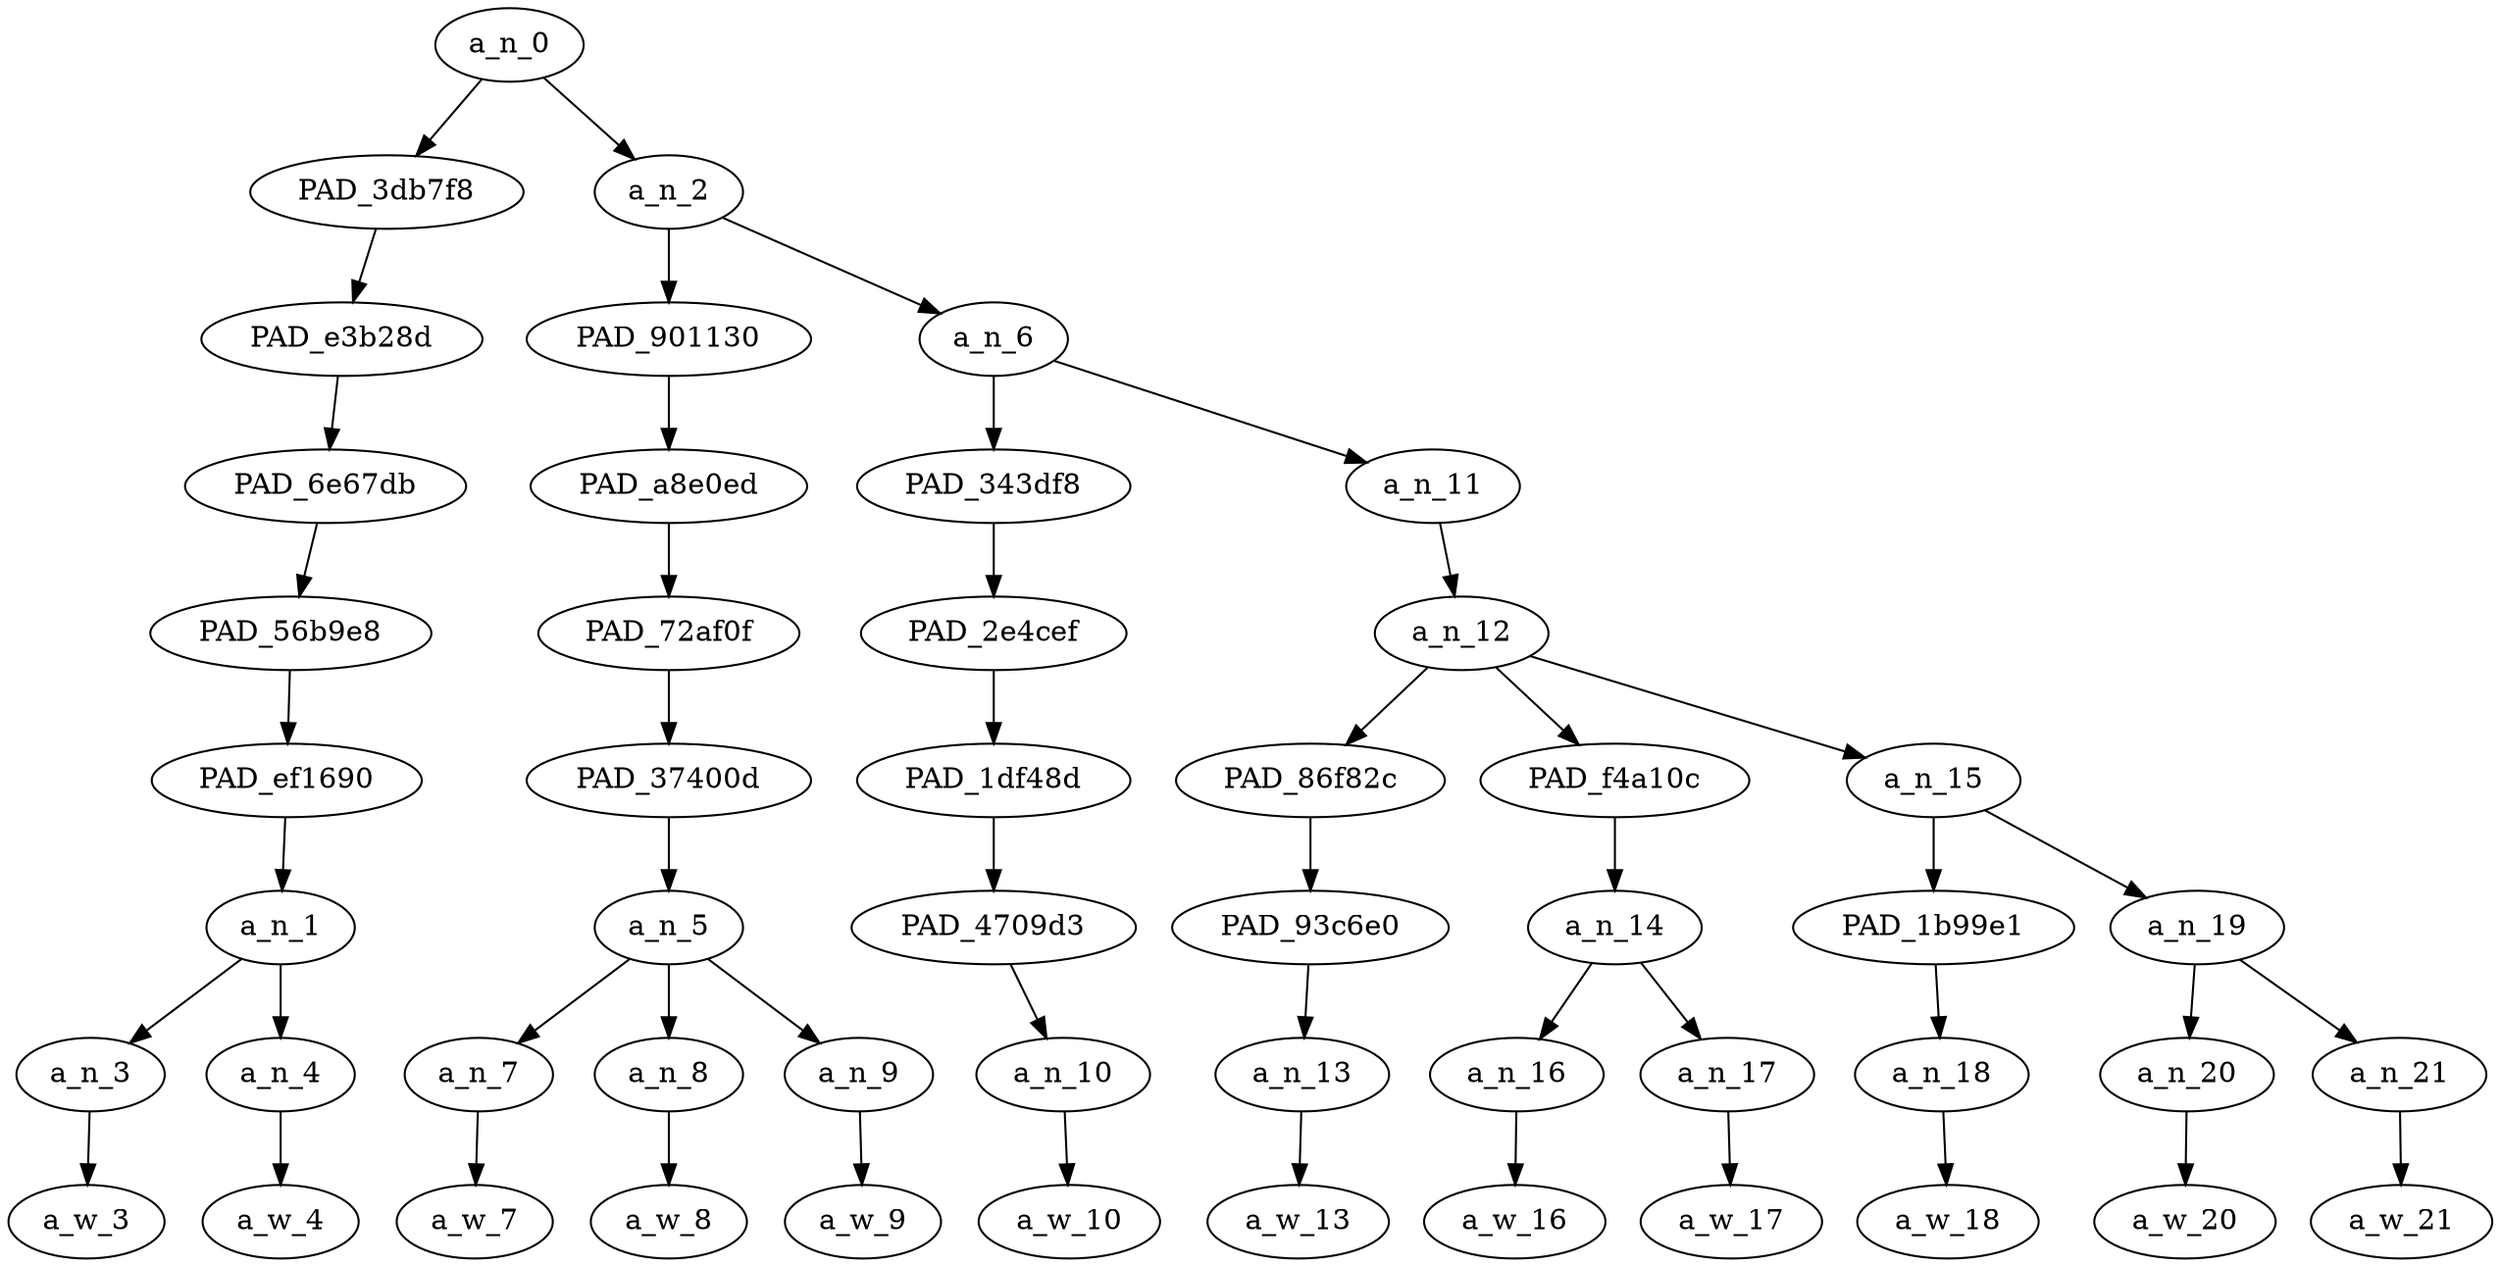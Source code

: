 strict digraph "" {
	a_n_0	[div_dir=1,
		index=0,
		level=8,
		pos="2.59375,8!",
		text_span="[0, 1, 2, 3, 4, 5, 6, 7, 8, 9, 10, 11]",
		value=1.00000002];
	PAD_3db7f8	[div_dir=1,
		index=0,
		level=7,
		pos="0.5,7!",
		text_span="[0, 1]",
		value=0.36942179];
	a_n_0 -> PAD_3db7f8;
	a_n_2	[div_dir=1,
		index=1,
		level=7,
		pos="4.6875,7!",
		text_span="[2, 3, 4, 5, 6, 7, 8, 9, 10, 11]",
		value=0.63009378];
	a_n_0 -> a_n_2;
	PAD_e3b28d	[div_dir=1,
		index=0,
		level=6,
		pos="0.5,6!",
		text_span="[0, 1]",
		value=0.36942179];
	PAD_3db7f8 -> PAD_e3b28d;
	PAD_6e67db	[div_dir=1,
		index=0,
		level=5,
		pos="0.5,5!",
		text_span="[0, 1]",
		value=0.36942179];
	PAD_e3b28d -> PAD_6e67db;
	PAD_56b9e8	[div_dir=1,
		index=0,
		level=4,
		pos="0.5,4!",
		text_span="[0, 1]",
		value=0.36942179];
	PAD_6e67db -> PAD_56b9e8;
	PAD_ef1690	[div_dir=1,
		index=0,
		level=3,
		pos="0.5,3!",
		text_span="[0, 1]",
		value=0.36942179];
	PAD_56b9e8 -> PAD_ef1690;
	a_n_1	[div_dir=1,
		index=0,
		level=2,
		pos="0.5,2!",
		text_span="[0, 1]",
		value=0.36942179];
	PAD_ef1690 -> a_n_1;
	a_n_3	[div_dir=1,
		index=0,
		level=1,
		pos="0.0,1!",
		text_span="[0]",
		value=0.16617781];
	a_n_1 -> a_n_3;
	a_n_4	[div_dir=1,
		index=1,
		level=1,
		pos="1.0,1!",
		text_span="[1]",
		value=0.20303804];
	a_n_1 -> a_n_4;
	a_w_3	[div_dir=0,
		index=0,
		level=0,
		pos="0,0!",
		text_span="[0]",
		value=taserface];
	a_n_3 -> a_w_3;
	a_w_4	[div_dir=0,
		index=1,
		level=0,
		pos="1,0!",
		text_span="[1]",
		value=ahahahahahahahahahahahaha];
	a_n_4 -> a_w_4;
	PAD_901130	[div_dir=1,
		index=1,
		level=6,
		pos="3.0,6!",
		text_span="[2, 3, 4]",
		value=0.08309522];
	a_n_2 -> PAD_901130;
	a_n_6	[div_dir=1,
		index=2,
		level=6,
		pos="6.375,6!",
		text_span="[5, 6, 7, 8, 9, 10, 11]",
		value=0.54649696];
	a_n_2 -> a_n_6;
	PAD_a8e0ed	[div_dir=1,
		index=1,
		level=5,
		pos="3.0,5!",
		text_span="[2, 3, 4]",
		value=0.08309522];
	PAD_901130 -> PAD_a8e0ed;
	PAD_72af0f	[div_dir=1,
		index=1,
		level=4,
		pos="3.0,4!",
		text_span="[2, 3, 4]",
		value=0.08309522];
	PAD_a8e0ed -> PAD_72af0f;
	PAD_37400d	[div_dir=1,
		index=1,
		level=3,
		pos="3.0,3!",
		text_span="[2, 3, 4]",
		value=0.08309522];
	PAD_72af0f -> PAD_37400d;
	a_n_5	[div_dir=1,
		index=1,
		level=2,
		pos="3.0,2!",
		text_span="[2, 3, 4]",
		value=0.08309522];
	PAD_37400d -> a_n_5;
	a_n_7	[div_dir=1,
		index=2,
		level=1,
		pos="2.0,1!",
		text_span="[2]",
		value=0.02329119];
	a_n_5 -> a_n_7;
	a_n_8	[div_dir=1,
		index=3,
		level=1,
		pos="3.0,1!",
		text_span="[3]",
		value=0.02072814];
	a_n_5 -> a_n_8;
	a_n_9	[div_dir=1,
		index=4,
		level=1,
		pos="4.0,1!",
		text_span="[4]",
		value=0.03896867];
	a_n_5 -> a_n_9;
	a_w_7	[div_dir=0,
		index=2,
		level=0,
		pos="2,0!",
		text_span="[2]",
		value=almost];
	a_n_7 -> a_w_7;
	a_w_8	[div_dir=0,
		index=3,
		level=0,
		pos="3,0!",
		text_span="[3]",
		value=as];
	a_n_8 -> a_w_8;
	a_w_9	[div_dir=0,
		index=4,
		level=0,
		pos="4,0!",
		text_span="[4]",
		value=hilarious];
	a_n_9 -> a_w_9;
	PAD_343df8	[div_dir=-1,
		index=2,
		level=5,
		pos="5.0,5!",
		text_span="[5]",
		value=0.02160583];
	a_n_6 -> PAD_343df8;
	a_n_11	[div_dir=1,
		index=3,
		level=5,
		pos="7.75,5!",
		text_span="[6, 7, 8, 9, 10, 11]",
		value=0.52437818];
	a_n_6 -> a_n_11;
	PAD_2e4cef	[div_dir=-1,
		index=2,
		level=4,
		pos="5.0,4!",
		text_span="[5]",
		value=0.02160583];
	PAD_343df8 -> PAD_2e4cef;
	PAD_1df48d	[div_dir=-1,
		index=2,
		level=3,
		pos="5.0,3!",
		text_span="[5]",
		value=0.02160583];
	PAD_2e4cef -> PAD_1df48d;
	PAD_4709d3	[div_dir=-1,
		index=2,
		level=2,
		pos="5.0,2!",
		text_span="[5]",
		value=0.02160583];
	PAD_1df48d -> PAD_4709d3;
	a_n_10	[div_dir=-1,
		index=5,
		level=1,
		pos="5.0,1!",
		text_span="[5]",
		value=0.02160583];
	PAD_4709d3 -> a_n_10;
	a_w_10	[div_dir=0,
		index=5,
		level=0,
		pos="5,0!",
		text_span="[5]",
		value=as1];
	a_n_10 -> a_w_10;
	a_n_12	[div_dir=1,
		index=3,
		level=4,
		pos="7.75,4!",
		text_span="[6, 7, 8, 9, 10, 11]",
		value=0.52379760];
	a_n_11 -> a_n_12;
	PAD_86f82c	[div_dir=-1,
		index=3,
		level=3,
		pos="6.0,3!",
		text_span="[6]",
		value=0.03109064];
	a_n_12 -> PAD_86f82c;
	PAD_f4a10c	[div_dir=1,
		index=4,
		level=3,
		pos="7.5,3!",
		text_span="[7, 8]",
		value=0.20987292];
	a_n_12 -> PAD_f4a10c;
	a_n_15	[div_dir=1,
		index=5,
		level=3,
		pos="9.75,3!",
		text_span="[9, 10, 11]",
		value=0.28225346];
	a_n_12 -> a_n_15;
	PAD_93c6e0	[div_dir=-1,
		index=3,
		level=2,
		pos="6.0,2!",
		text_span="[6]",
		value=0.03109064];
	PAD_86f82c -> PAD_93c6e0;
	a_n_13	[div_dir=-1,
		index=6,
		level=1,
		pos="6.0,1!",
		text_span="[6]",
		value=0.03109064];
	PAD_93c6e0 -> a_n_13;
	a_w_13	[div_dir=0,
		index=6,
		level=0,
		pos="6,0!",
		text_span="[6]",
		value=having];
	a_n_13 -> a_w_13;
	a_n_14	[div_dir=1,
		index=4,
		level=2,
		pos="7.5,2!",
		text_span="[7, 8]",
		value=0.20987292];
	PAD_f4a10c -> a_n_14;
	a_n_16	[div_dir=-1,
		index=7,
		level=1,
		pos="7.0,1!",
		text_span="[7]",
		value=0.03803422];
	a_n_14 -> a_n_16;
	a_n_17	[div_dir=1,
		index=8,
		level=1,
		pos="8.0,1!",
		text_span="[8]",
		value=0.17126256];
	a_n_14 -> a_n_17;
	a_w_16	[div_dir=0,
		index=7,
		level=0,
		pos="7,0!",
		text_span="[7]",
		value=a];
	a_n_16 -> a_w_16;
	a_w_17	[div_dir=0,
		index=8,
		level=0,
		pos="8,0!",
		text_span="[8]",
		value=nigger];
	a_n_17 -> a_w_17;
	PAD_1b99e1	[div_dir=1,
		index=5,
		level=2,
		pos="9.0,2!",
		text_span="[9]",
		value=0.11923663];
	a_n_15 -> PAD_1b99e1;
	a_n_19	[div_dir=1,
		index=6,
		level=2,
		pos="10.5,2!",
		text_span="[10, 11]",
		value=0.16268600];
	a_n_15 -> a_n_19;
	a_n_18	[div_dir=1,
		index=9,
		level=1,
		pos="9.0,1!",
		text_span="[9]",
		value=0.11923663];
	PAD_1b99e1 -> a_n_18;
	a_w_18	[div_dir=0,
		index=9,
		level=0,
		pos="9,0!",
		text_span="[9]",
		value=for];
	a_n_18 -> a_w_18;
	a_n_20	[div_dir=1,
		index=10,
		level=1,
		pos="10.0,1!",
		text_span="[10]",
		value=0.05474946];
	a_n_19 -> a_n_20;
	a_n_21	[div_dir=1,
		index=11,
		level=1,
		pos="11.0,1!",
		text_span="[11]",
		value=0.10760683];
	a_n_19 -> a_n_21;
	a_w_20	[div_dir=0,
		index=10,
		level=0,
		pos="10,0!",
		text_span="[10]",
		value=president];
	a_n_20 -> a_w_20;
	a_w_21	[div_dir=0,
		index=11,
		level=0,
		pos="11,0!",
		text_span="[11]",
		value=amirite];
	a_n_21 -> a_w_21;
}
